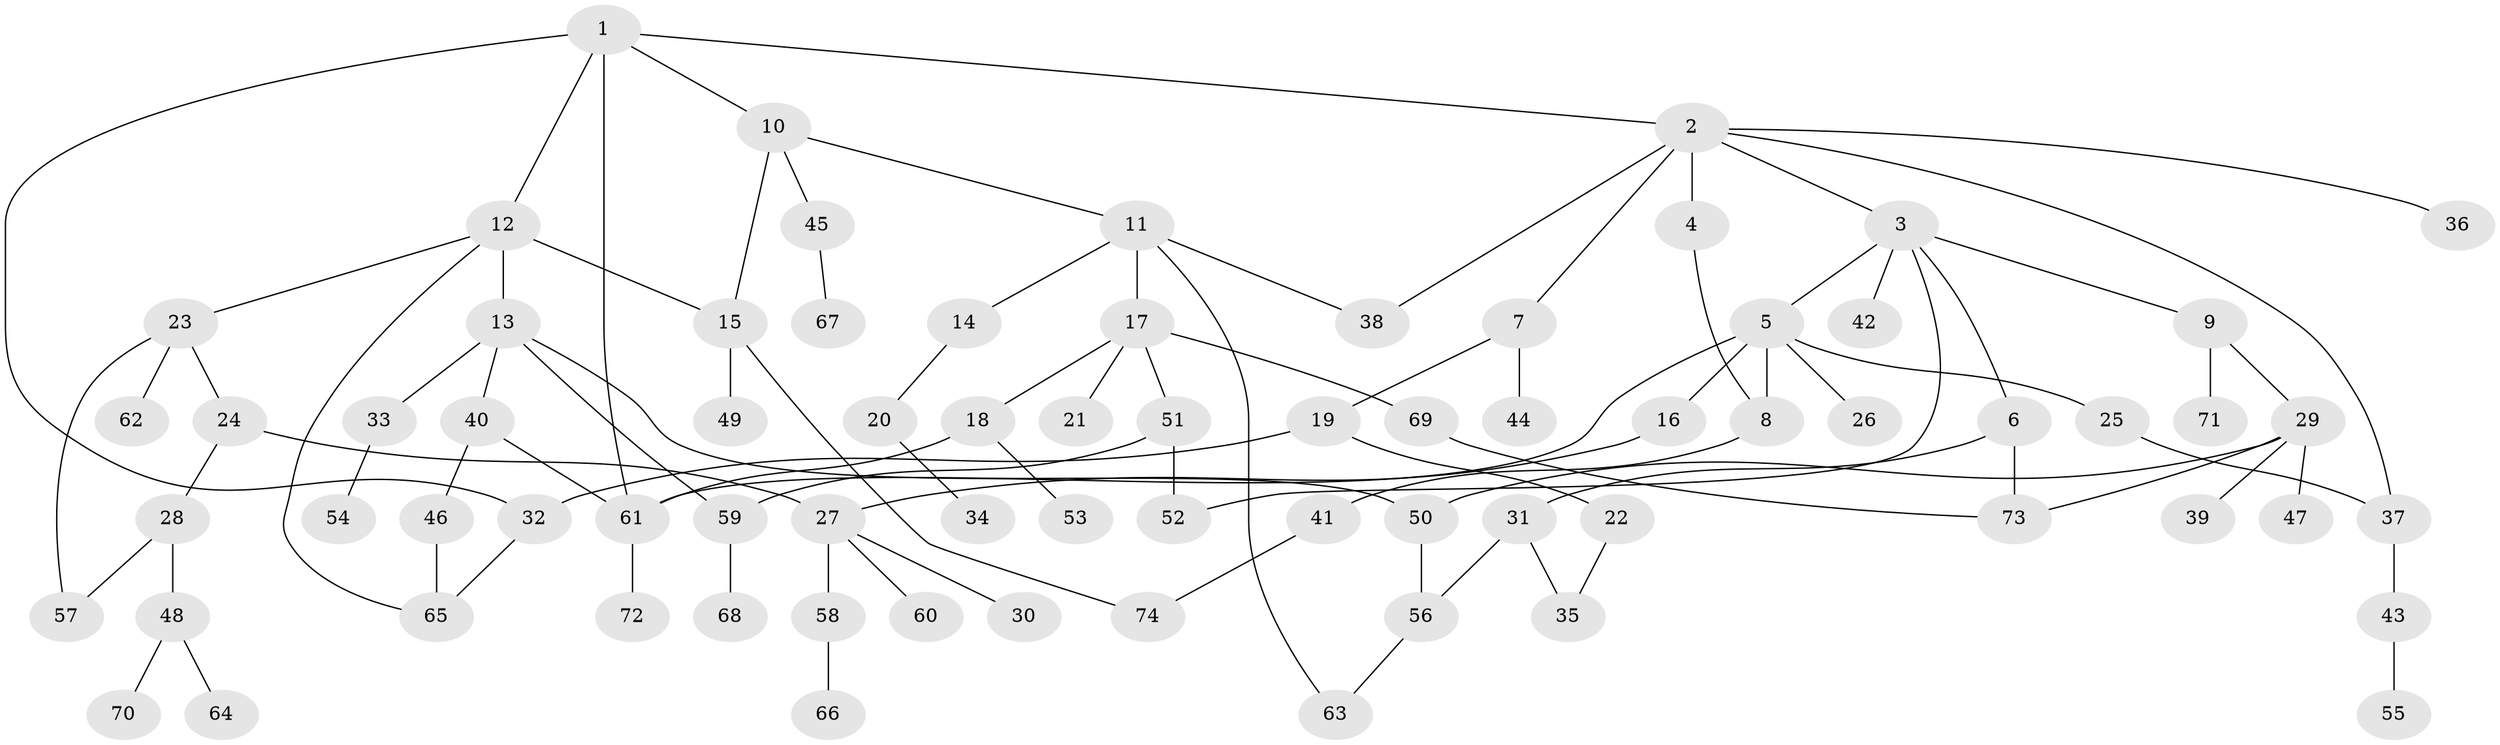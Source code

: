 // coarse degree distribution, {8: 0.04081632653061224, 11: 0.02040816326530612, 2: 0.2653061224489796, 5: 0.061224489795918366, 3: 0.1836734693877551, 4: 0.10204081632653061, 1: 0.30612244897959184, 6: 0.02040816326530612}
// Generated by graph-tools (version 1.1) at 2025/41/03/06/25 10:41:30]
// undirected, 74 vertices, 94 edges
graph export_dot {
graph [start="1"]
  node [color=gray90,style=filled];
  1;
  2;
  3;
  4;
  5;
  6;
  7;
  8;
  9;
  10;
  11;
  12;
  13;
  14;
  15;
  16;
  17;
  18;
  19;
  20;
  21;
  22;
  23;
  24;
  25;
  26;
  27;
  28;
  29;
  30;
  31;
  32;
  33;
  34;
  35;
  36;
  37;
  38;
  39;
  40;
  41;
  42;
  43;
  44;
  45;
  46;
  47;
  48;
  49;
  50;
  51;
  52;
  53;
  54;
  55;
  56;
  57;
  58;
  59;
  60;
  61;
  62;
  63;
  64;
  65;
  66;
  67;
  68;
  69;
  70;
  71;
  72;
  73;
  74;
  1 -- 2;
  1 -- 10;
  1 -- 12;
  1 -- 61;
  1 -- 32;
  2 -- 3;
  2 -- 4;
  2 -- 7;
  2 -- 36;
  2 -- 38;
  2 -- 37;
  3 -- 5;
  3 -- 6;
  3 -- 9;
  3 -- 42;
  3 -- 52;
  4 -- 8;
  5 -- 8;
  5 -- 16;
  5 -- 25;
  5 -- 26;
  5 -- 61;
  6 -- 31;
  6 -- 73;
  7 -- 19;
  7 -- 44;
  8 -- 41;
  9 -- 29;
  9 -- 71;
  10 -- 11;
  10 -- 45;
  10 -- 15;
  11 -- 14;
  11 -- 17;
  11 -- 38;
  11 -- 63;
  12 -- 13;
  12 -- 15;
  12 -- 23;
  12 -- 65;
  13 -- 33;
  13 -- 40;
  13 -- 50;
  13 -- 59;
  14 -- 20;
  15 -- 49;
  15 -- 74;
  16 -- 27;
  17 -- 18;
  17 -- 21;
  17 -- 51;
  17 -- 69;
  18 -- 53;
  18 -- 61;
  19 -- 22;
  19 -- 32;
  20 -- 34;
  22 -- 35;
  23 -- 24;
  23 -- 57;
  23 -- 62;
  24 -- 27;
  24 -- 28;
  25 -- 37;
  27 -- 30;
  27 -- 58;
  27 -- 60;
  28 -- 48;
  28 -- 57;
  29 -- 39;
  29 -- 47;
  29 -- 73;
  29 -- 50;
  31 -- 35;
  31 -- 56;
  32 -- 65;
  33 -- 54;
  37 -- 43;
  40 -- 46;
  40 -- 61;
  41 -- 74;
  43 -- 55;
  45 -- 67;
  46 -- 65;
  48 -- 64;
  48 -- 70;
  50 -- 56;
  51 -- 52;
  51 -- 59;
  56 -- 63;
  58 -- 66;
  59 -- 68;
  61 -- 72;
  69 -- 73;
}
